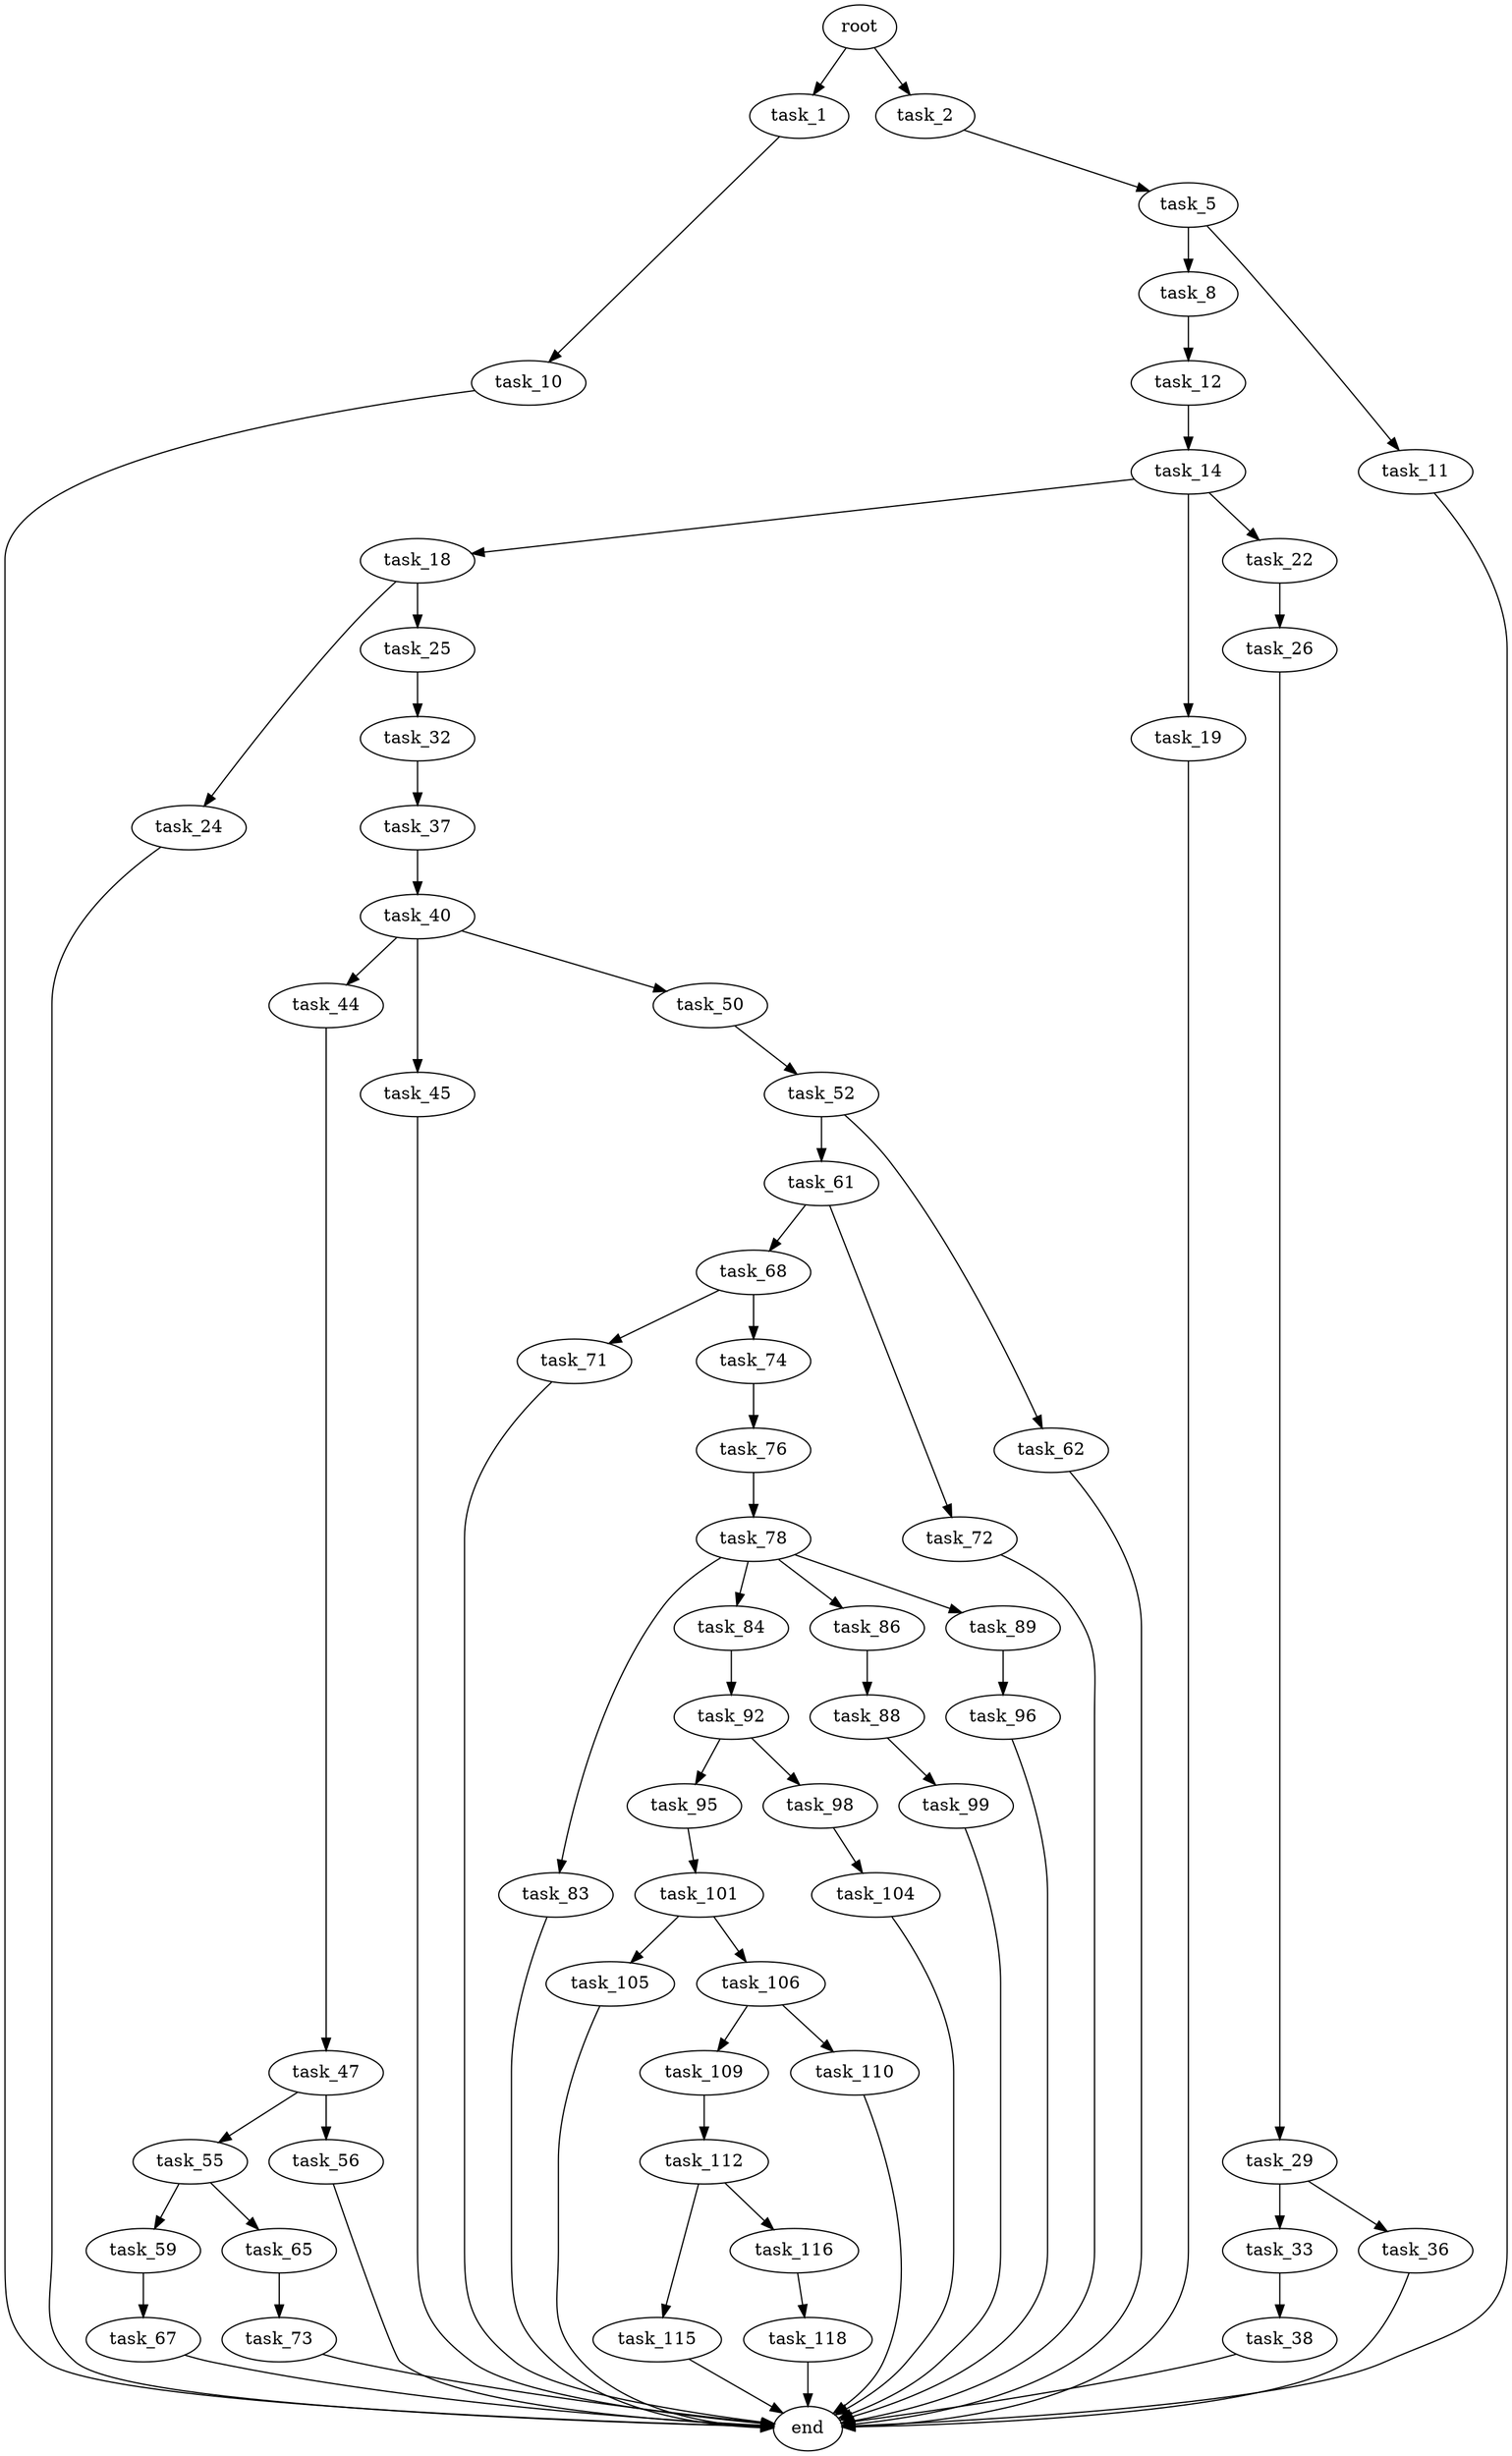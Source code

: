 digraph G {
  root [size="0.000000"];
  task_1 [size="713513963054.000000"];
  task_2 [size="28991029248.000000"];
  task_5 [size="986223974171.000000"];
  task_8 [size="8783896491.000000"];
  task_10 [size="28125896195.000000"];
  task_11 [size="549755813888.000000"];
  task_12 [size="73754555732.000000"];
  task_14 [size="231928233984.000000"];
  task_18 [size="374861569161.000000"];
  task_19 [size="30793934846.000000"];
  task_22 [size="255821395923.000000"];
  task_24 [size="24307701962.000000"];
  task_25 [size="102663220717.000000"];
  task_26 [size="83380460411.000000"];
  task_29 [size="71921620728.000000"];
  task_32 [size="42600055810.000000"];
  task_33 [size="1073741824000.000000"];
  task_36 [size="8589934592.000000"];
  task_37 [size="782757789696.000000"];
  task_38 [size="629121310.000000"];
  task_40 [size="22871766886.000000"];
  task_44 [size="1073741824000.000000"];
  task_45 [size="2917548010.000000"];
  task_47 [size="16477701084.000000"];
  task_50 [size="528961994519.000000"];
  task_52 [size="5108379178.000000"];
  task_55 [size="26077369181.000000"];
  task_56 [size="9617226616.000000"];
  task_59 [size="8589934592.000000"];
  task_61 [size="773661809727.000000"];
  task_62 [size="29904164535.000000"];
  task_65 [size="789371173.000000"];
  task_67 [size="782757789696.000000"];
  task_68 [size="208673875459.000000"];
  task_71 [size="134217728000.000000"];
  task_72 [size="68719476736.000000"];
  task_73 [size="11946039599.000000"];
  task_74 [size="734305761775.000000"];
  task_76 [size="1032261699.000000"];
  task_78 [size="177643110162.000000"];
  task_83 [size="68719476736.000000"];
  task_84 [size="60126423752.000000"];
  task_86 [size="16966925688.000000"];
  task_88 [size="1062104317206.000000"];
  task_89 [size="28841074337.000000"];
  task_92 [size="549755813888.000000"];
  task_95 [size="84571739086.000000"];
  task_96 [size="68719476736.000000"];
  task_98 [size="13458869872.000000"];
  task_99 [size="782757789696.000000"];
  task_101 [size="134217728000.000000"];
  task_104 [size="1100284551666.000000"];
  task_105 [size="368293445632.000000"];
  task_106 [size="1185340187.000000"];
  task_109 [size="368293445632.000000"];
  task_110 [size="124684273782.000000"];
  task_112 [size="37063493344.000000"];
  task_115 [size="113066146773.000000"];
  task_116 [size="2449642460.000000"];
  task_118 [size="50401050085.000000"];
  end [size="0.000000"];

  root -> task_1 [size="1.000000"];
  root -> task_2 [size="1.000000"];
  task_1 -> task_10 [size="536870912.000000"];
  task_2 -> task_5 [size="75497472.000000"];
  task_5 -> task_8 [size="679477248.000000"];
  task_5 -> task_11 [size="679477248.000000"];
  task_8 -> task_12 [size="209715200.000000"];
  task_10 -> end [size="1.000000"];
  task_11 -> end [size="1.000000"];
  task_12 -> task_14 [size="301989888.000000"];
  task_14 -> task_18 [size="301989888.000000"];
  task_14 -> task_19 [size="301989888.000000"];
  task_14 -> task_22 [size="301989888.000000"];
  task_18 -> task_24 [size="301989888.000000"];
  task_18 -> task_25 [size="301989888.000000"];
  task_19 -> end [size="1.000000"];
  task_22 -> task_26 [size="209715200.000000"];
  task_24 -> end [size="1.000000"];
  task_25 -> task_32 [size="209715200.000000"];
  task_26 -> task_29 [size="209715200.000000"];
  task_29 -> task_33 [size="75497472.000000"];
  task_29 -> task_36 [size="75497472.000000"];
  task_32 -> task_37 [size="33554432.000000"];
  task_33 -> task_38 [size="838860800.000000"];
  task_36 -> end [size="1.000000"];
  task_37 -> task_40 [size="679477248.000000"];
  task_38 -> end [size="1.000000"];
  task_40 -> task_44 [size="411041792.000000"];
  task_40 -> task_45 [size="411041792.000000"];
  task_40 -> task_50 [size="411041792.000000"];
  task_44 -> task_47 [size="838860800.000000"];
  task_45 -> end [size="1.000000"];
  task_47 -> task_55 [size="536870912.000000"];
  task_47 -> task_56 [size="536870912.000000"];
  task_50 -> task_52 [size="411041792.000000"];
  task_52 -> task_61 [size="209715200.000000"];
  task_52 -> task_62 [size="209715200.000000"];
  task_55 -> task_59 [size="75497472.000000"];
  task_55 -> task_65 [size="75497472.000000"];
  task_56 -> end [size="1.000000"];
  task_59 -> task_67 [size="33554432.000000"];
  task_61 -> task_68 [size="536870912.000000"];
  task_61 -> task_72 [size="536870912.000000"];
  task_62 -> end [size="1.000000"];
  task_65 -> task_73 [size="33554432.000000"];
  task_67 -> end [size="1.000000"];
  task_68 -> task_71 [size="301989888.000000"];
  task_68 -> task_74 [size="301989888.000000"];
  task_71 -> end [size="1.000000"];
  task_72 -> end [size="1.000000"];
  task_73 -> end [size="1.000000"];
  task_74 -> task_76 [size="536870912.000000"];
  task_76 -> task_78 [size="33554432.000000"];
  task_78 -> task_83 [size="134217728.000000"];
  task_78 -> task_84 [size="134217728.000000"];
  task_78 -> task_86 [size="134217728.000000"];
  task_78 -> task_89 [size="134217728.000000"];
  task_83 -> end [size="1.000000"];
  task_84 -> task_92 [size="75497472.000000"];
  task_86 -> task_88 [size="536870912.000000"];
  task_88 -> task_99 [size="679477248.000000"];
  task_89 -> task_96 [size="838860800.000000"];
  task_92 -> task_95 [size="536870912.000000"];
  task_92 -> task_98 [size="536870912.000000"];
  task_95 -> task_101 [size="411041792.000000"];
  task_96 -> end [size="1.000000"];
  task_98 -> task_104 [size="838860800.000000"];
  task_99 -> end [size="1.000000"];
  task_101 -> task_105 [size="209715200.000000"];
  task_101 -> task_106 [size="209715200.000000"];
  task_104 -> end [size="1.000000"];
  task_105 -> end [size="1.000000"];
  task_106 -> task_109 [size="33554432.000000"];
  task_106 -> task_110 [size="33554432.000000"];
  task_109 -> task_112 [size="411041792.000000"];
  task_110 -> end [size="1.000000"];
  task_112 -> task_115 [size="75497472.000000"];
  task_112 -> task_116 [size="75497472.000000"];
  task_115 -> end [size="1.000000"];
  task_116 -> task_118 [size="75497472.000000"];
  task_118 -> end [size="1.000000"];
}
